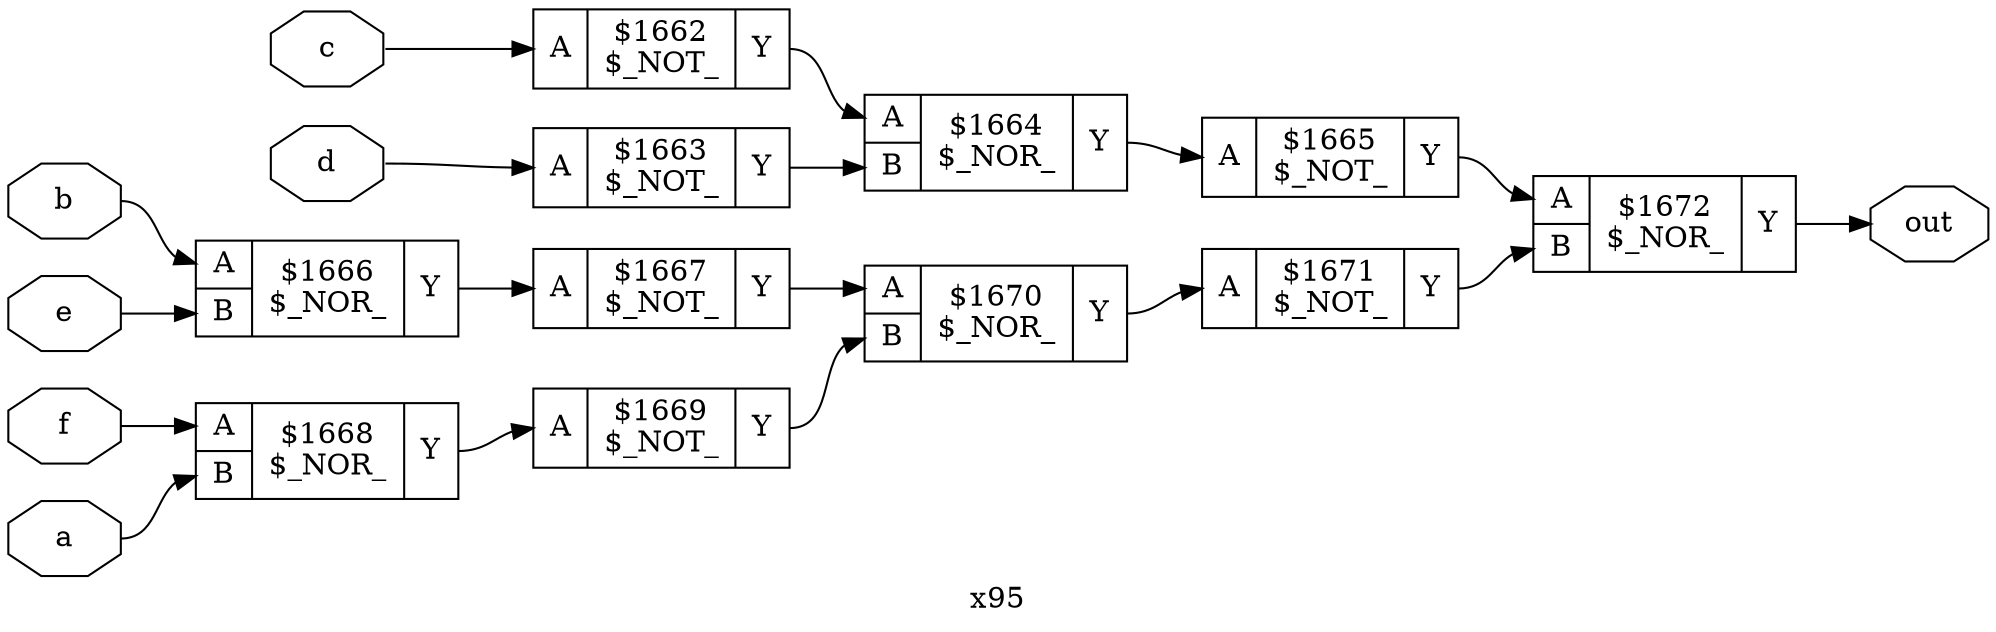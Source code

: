 digraph "x95" {
label="x95";
rankdir="LR";
remincross=true;
n11 [ shape=octagon, label="a", color="black", fontcolor="black" ];
n12 [ shape=octagon, label="b", color="black", fontcolor="black" ];
n13 [ shape=octagon, label="c", color="black", fontcolor="black" ];
n14 [ shape=octagon, label="d", color="black", fontcolor="black" ];
n15 [ shape=octagon, label="e", color="black", fontcolor="black" ];
n16 [ shape=octagon, label="f", color="black", fontcolor="black" ];
n17 [ shape=octagon, label="out", color="black", fontcolor="black" ];
c20 [ shape=record, label="{{<p18> A}|$1662\n$_NOT_|{<p19> Y}}" ];
c21 [ shape=record, label="{{<p18> A}|$1663\n$_NOT_|{<p19> Y}}" ];
c23 [ shape=record, label="{{<p18> A|<p22> B}|$1664\n$_NOR_|{<p19> Y}}" ];
c24 [ shape=record, label="{{<p18> A}|$1665\n$_NOT_|{<p19> Y}}" ];
c25 [ shape=record, label="{{<p18> A|<p22> B}|$1666\n$_NOR_|{<p19> Y}}" ];
c26 [ shape=record, label="{{<p18> A}|$1667\n$_NOT_|{<p19> Y}}" ];
c27 [ shape=record, label="{{<p18> A|<p22> B}|$1668\n$_NOR_|{<p19> Y}}" ];
c28 [ shape=record, label="{{<p18> A}|$1669\n$_NOT_|{<p19> Y}}" ];
c29 [ shape=record, label="{{<p18> A|<p22> B}|$1670\n$_NOR_|{<p19> Y}}" ];
c30 [ shape=record, label="{{<p18> A}|$1671\n$_NOT_|{<p19> Y}}" ];
c31 [ shape=record, label="{{<p18> A|<p22> B}|$1672\n$_NOR_|{<p19> Y}}" ];
c23:p19:e -> c24:p18:w [color="black", label=""];
c21:p19:e -> c23:p22:w [color="black", label=""];
n11:e -> c27:p22:w [color="black", label=""];
n12:e -> c25:p18:w [color="black", label=""];
n13:e -> c20:p18:w [color="black", label=""];
n14:e -> c21:p18:w [color="black", label=""];
n15:e -> c25:p22:w [color="black", label=""];
n16:e -> c27:p18:w [color="black", label=""];
c31:p19:e -> n17:w [color="black", label=""];
c24:p19:e -> c31:p18:w [color="black", label=""];
c25:p19:e -> c26:p18:w [color="black", label=""];
c26:p19:e -> c29:p18:w [color="black", label=""];
c27:p19:e -> c28:p18:w [color="black", label=""];
c28:p19:e -> c29:p22:w [color="black", label=""];
c29:p19:e -> c30:p18:w [color="black", label=""];
c30:p19:e -> c31:p22:w [color="black", label=""];
c20:p19:e -> c23:p18:w [color="black", label=""];
}
